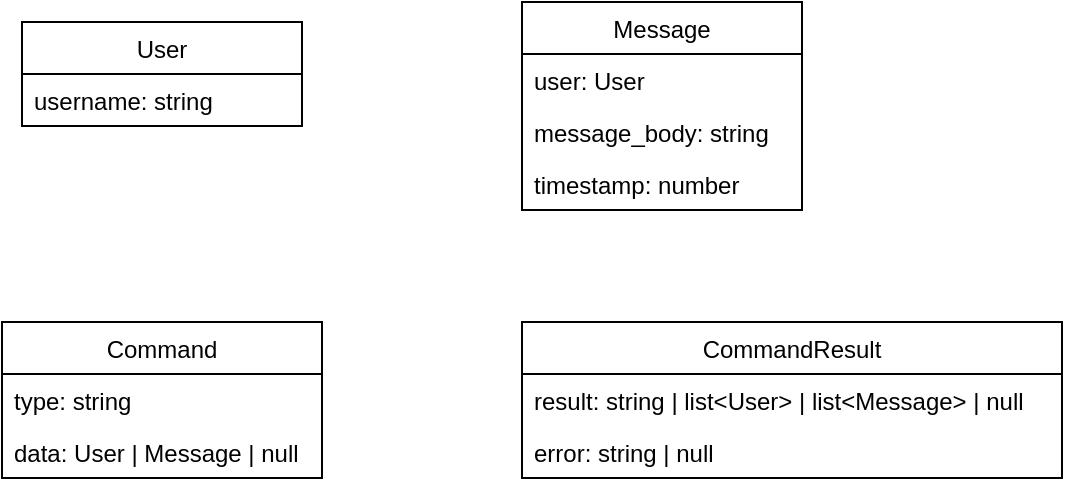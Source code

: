 <mxfile version="14.9.6" type="device"><diagram id="5F5xCdPPkBDQdwiwhTfn" name="Page-1"><mxGraphModel dx="796" dy="498" grid="1" gridSize="10" guides="1" tooltips="1" connect="1" arrows="1" fold="1" page="1" pageScale="1" pageWidth="850" pageHeight="1100" math="0" shadow="0"><root><mxCell id="0"/><mxCell id="1" parent="0"/><mxCell id="BzFKpu6sQ8wSpJis7U3k-1" value="User" style="swimlane;fontStyle=0;childLayout=stackLayout;horizontal=1;startSize=26;fillColor=none;horizontalStack=0;resizeParent=1;resizeParentMax=0;resizeLast=0;collapsible=1;marginBottom=0;" vertex="1" parent="1"><mxGeometry x="190" y="130" width="140" height="52" as="geometry"><mxRectangle x="200" y="160" width="90" height="26" as="alternateBounds"/></mxGeometry></mxCell><mxCell id="BzFKpu6sQ8wSpJis7U3k-2" value="username: string" style="text;strokeColor=none;fillColor=none;align=left;verticalAlign=top;spacingLeft=4;spacingRight=4;overflow=hidden;rotatable=0;points=[[0,0.5],[1,0.5]];portConstraint=eastwest;" vertex="1" parent="BzFKpu6sQ8wSpJis7U3k-1"><mxGeometry y="26" width="140" height="26" as="geometry"/></mxCell><mxCell id="BzFKpu6sQ8wSpJis7U3k-5" value="Message" style="swimlane;fontStyle=0;childLayout=stackLayout;horizontal=1;startSize=26;fillColor=none;horizontalStack=0;resizeParent=1;resizeParentMax=0;resizeLast=0;collapsible=1;marginBottom=0;" vertex="1" parent="1"><mxGeometry x="440" y="120" width="140" height="104" as="geometry"><mxRectangle x="200" y="160" width="90" height="26" as="alternateBounds"/></mxGeometry></mxCell><mxCell id="BzFKpu6sQ8wSpJis7U3k-6" value="user: User" style="text;strokeColor=none;fillColor=none;align=left;verticalAlign=top;spacingLeft=4;spacingRight=4;overflow=hidden;rotatable=0;points=[[0,0.5],[1,0.5]];portConstraint=eastwest;" vertex="1" parent="BzFKpu6sQ8wSpJis7U3k-5"><mxGeometry y="26" width="140" height="26" as="geometry"/></mxCell><mxCell id="BzFKpu6sQ8wSpJis7U3k-7" value="message_body: string" style="text;strokeColor=none;fillColor=none;align=left;verticalAlign=top;spacingLeft=4;spacingRight=4;overflow=hidden;rotatable=0;points=[[0,0.5],[1,0.5]];portConstraint=eastwest;" vertex="1" parent="BzFKpu6sQ8wSpJis7U3k-5"><mxGeometry y="52" width="140" height="26" as="geometry"/></mxCell><mxCell id="BzFKpu6sQ8wSpJis7U3k-8" value="timestamp: number" style="text;strokeColor=none;fillColor=none;align=left;verticalAlign=top;spacingLeft=4;spacingRight=4;overflow=hidden;rotatable=0;points=[[0,0.5],[1,0.5]];portConstraint=eastwest;" vertex="1" parent="BzFKpu6sQ8wSpJis7U3k-5"><mxGeometry y="78" width="140" height="26" as="geometry"/></mxCell><mxCell id="BzFKpu6sQ8wSpJis7U3k-9" value="Command" style="swimlane;fontStyle=0;childLayout=stackLayout;horizontal=1;startSize=26;fillColor=none;horizontalStack=0;resizeParent=1;resizeParentMax=0;resizeLast=0;collapsible=1;marginBottom=0;" vertex="1" parent="1"><mxGeometry x="180" y="280" width="160" height="78" as="geometry"><mxRectangle x="200" y="160" width="90" height="26" as="alternateBounds"/></mxGeometry></mxCell><mxCell id="BzFKpu6sQ8wSpJis7U3k-10" value="type: string" style="text;strokeColor=none;fillColor=none;align=left;verticalAlign=top;spacingLeft=4;spacingRight=4;overflow=hidden;rotatable=0;points=[[0,0.5],[1,0.5]];portConstraint=eastwest;" vertex="1" parent="BzFKpu6sQ8wSpJis7U3k-9"><mxGeometry y="26" width="160" height="26" as="geometry"/></mxCell><mxCell id="BzFKpu6sQ8wSpJis7U3k-12" value="data: User | Message | null " style="text;strokeColor=none;fillColor=none;align=left;verticalAlign=top;spacingLeft=4;spacingRight=4;overflow=hidden;rotatable=0;points=[[0,0.5],[1,0.5]];portConstraint=eastwest;" vertex="1" parent="BzFKpu6sQ8wSpJis7U3k-9"><mxGeometry y="52" width="160" height="26" as="geometry"/></mxCell><mxCell id="BzFKpu6sQ8wSpJis7U3k-13" value="CommandResult" style="swimlane;fontStyle=0;childLayout=stackLayout;horizontal=1;startSize=26;fillColor=none;horizontalStack=0;resizeParent=1;resizeParentMax=0;resizeLast=0;collapsible=1;marginBottom=0;" vertex="1" parent="1"><mxGeometry x="440" y="280" width="270" height="78" as="geometry"><mxRectangle x="200" y="160" width="90" height="26" as="alternateBounds"/></mxGeometry></mxCell><mxCell id="BzFKpu6sQ8wSpJis7U3k-14" value="result: string | list&lt;User&gt; | list&lt;Message&gt; | null" style="text;strokeColor=none;fillColor=none;align=left;verticalAlign=top;spacingLeft=4;spacingRight=4;overflow=hidden;rotatable=0;points=[[0,0.5],[1,0.5]];portConstraint=eastwest;" vertex="1" parent="BzFKpu6sQ8wSpJis7U3k-13"><mxGeometry y="26" width="270" height="26" as="geometry"/></mxCell><mxCell id="BzFKpu6sQ8wSpJis7U3k-15" value="error: string | null" style="text;strokeColor=none;fillColor=none;align=left;verticalAlign=top;spacingLeft=4;spacingRight=4;overflow=hidden;rotatable=0;points=[[0,0.5],[1,0.5]];portConstraint=eastwest;" vertex="1" parent="BzFKpu6sQ8wSpJis7U3k-13"><mxGeometry y="52" width="270" height="26" as="geometry"/></mxCell></root></mxGraphModel></diagram></mxfile>